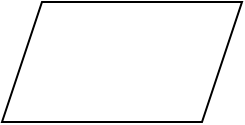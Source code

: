 <mxfile version="17.4.6" type="github">
  <diagram id="FBH4GuDuEH2271p3MttK" name="第 1 页">
    <mxGraphModel dx="1422" dy="724" grid="1" gridSize="10" guides="1" tooltips="1" connect="1" arrows="1" fold="1" page="1" pageScale="1" pageWidth="827" pageHeight="1169" math="0" shadow="0">
      <root>
        <mxCell id="0" />
        <mxCell id="1" parent="0" />
        <mxCell id="Iby-sbyzFiXL1bkjBMej-1" value="" style="shape=parallelogram;perimeter=parallelogramPerimeter;whiteSpace=wrap;html=1;fixedSize=1;" parent="1" vertex="1">
          <mxGeometry x="350" y="460" width="120" height="60" as="geometry" />
        </mxCell>
      </root>
    </mxGraphModel>
  </diagram>
</mxfile>
